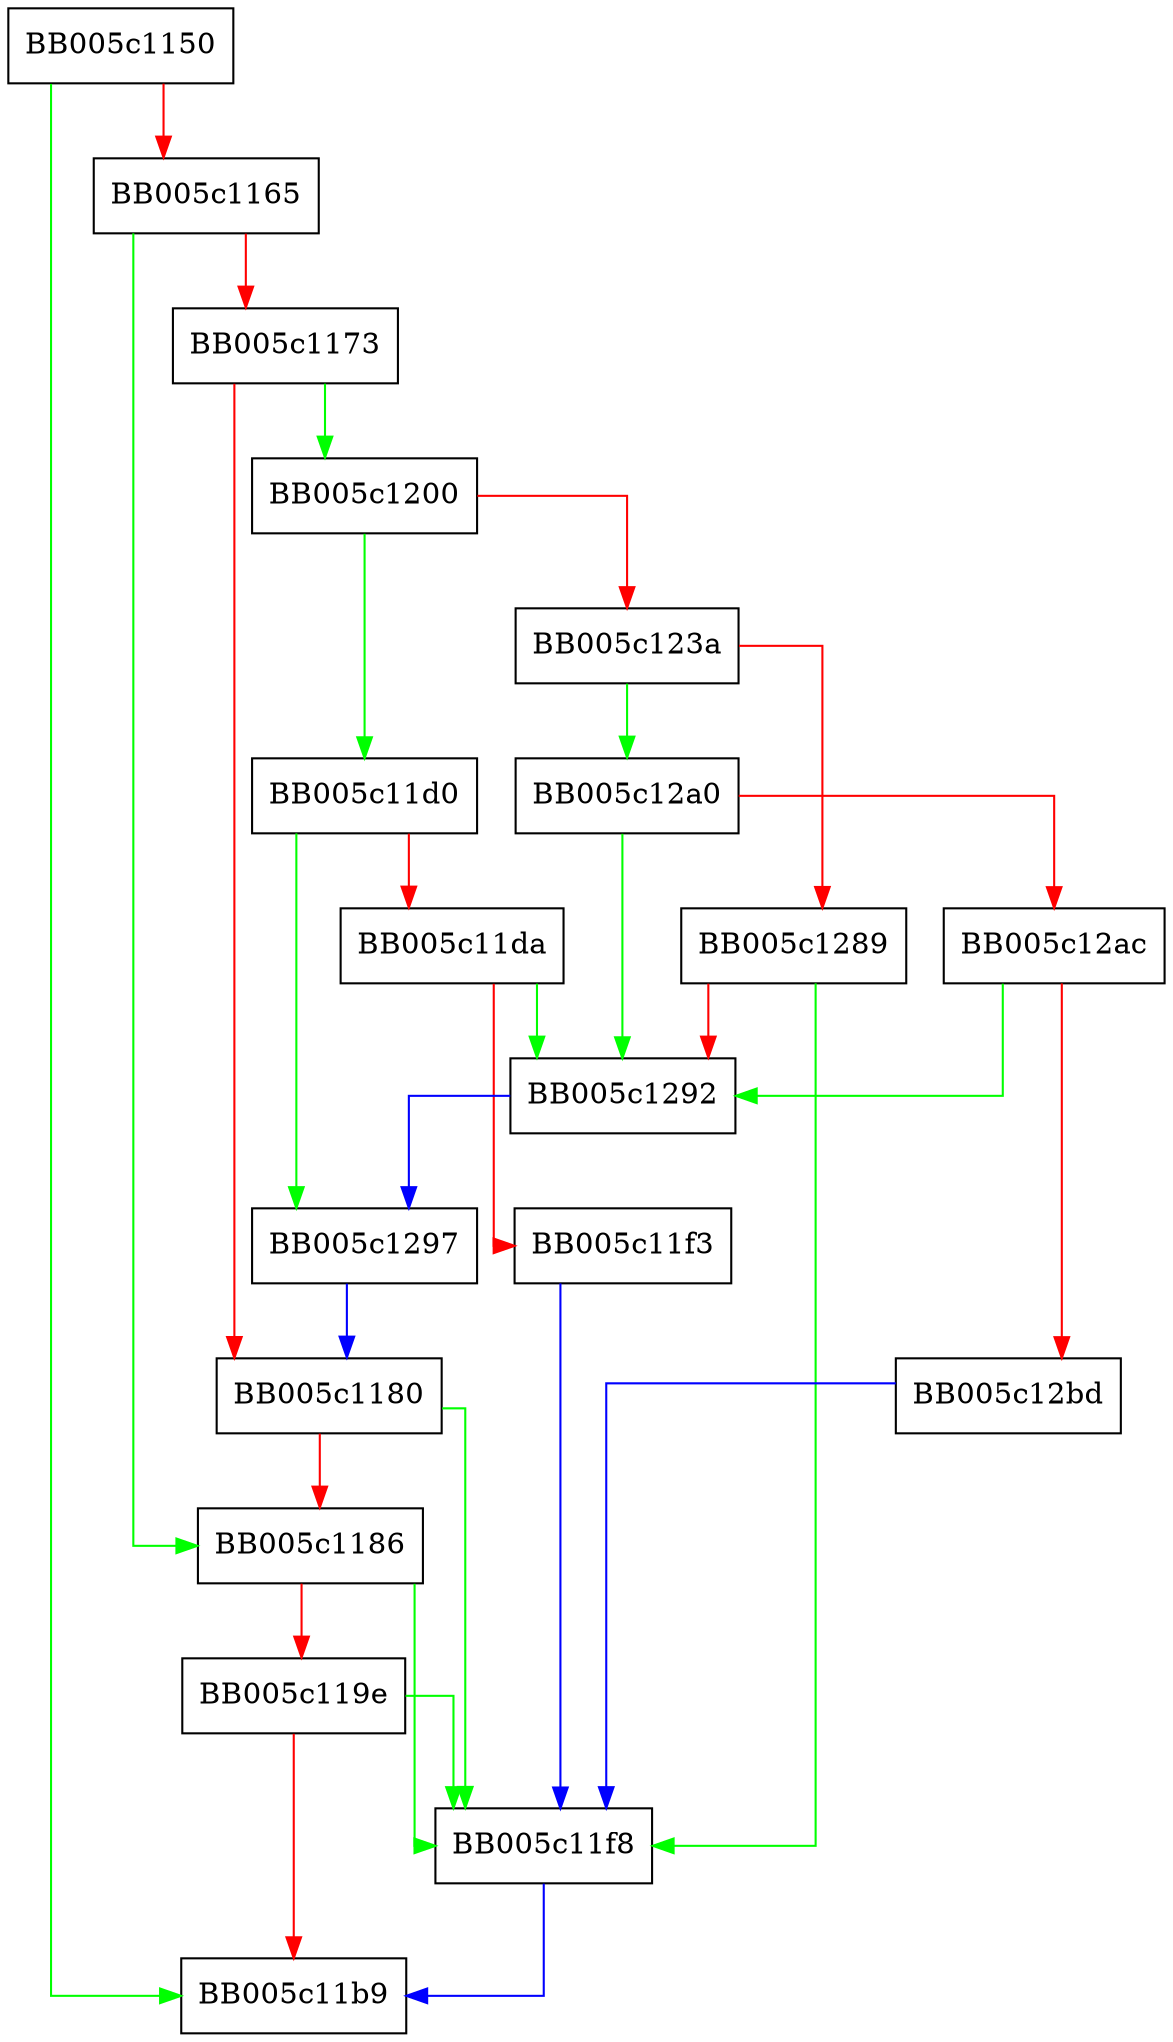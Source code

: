 digraph EVP_CIPHER_get_asn1_iv {
  node [shape="box"];
  graph [splines=ortho];
  BB005c1150 -> BB005c11b9 [color="green"];
  BB005c1150 -> BB005c1165 [color="red"];
  BB005c1165 -> BB005c1186 [color="green"];
  BB005c1165 -> BB005c1173 [color="red"];
  BB005c1173 -> BB005c1200 [color="green"];
  BB005c1173 -> BB005c1180 [color="red"];
  BB005c1180 -> BB005c11f8 [color="green"];
  BB005c1180 -> BB005c1186 [color="red"];
  BB005c1186 -> BB005c11f8 [color="green"];
  BB005c1186 -> BB005c119e [color="red"];
  BB005c119e -> BB005c11f8 [color="green"];
  BB005c119e -> BB005c11b9 [color="red"];
  BB005c11d0 -> BB005c1297 [color="green"];
  BB005c11d0 -> BB005c11da [color="red"];
  BB005c11da -> BB005c1292 [color="green"];
  BB005c11da -> BB005c11f3 [color="red"];
  BB005c11f3 -> BB005c11f8 [color="blue"];
  BB005c11f8 -> BB005c11b9 [color="blue"];
  BB005c1200 -> BB005c11d0 [color="green"];
  BB005c1200 -> BB005c123a [color="red"];
  BB005c123a -> BB005c12a0 [color="green"];
  BB005c123a -> BB005c1289 [color="red"];
  BB005c1289 -> BB005c11f8 [color="green"];
  BB005c1289 -> BB005c1292 [color="red"];
  BB005c1292 -> BB005c1297 [color="blue"];
  BB005c1297 -> BB005c1180 [color="blue"];
  BB005c12a0 -> BB005c1292 [color="green"];
  BB005c12a0 -> BB005c12ac [color="red"];
  BB005c12ac -> BB005c1292 [color="green"];
  BB005c12ac -> BB005c12bd [color="red"];
  BB005c12bd -> BB005c11f8 [color="blue"];
}